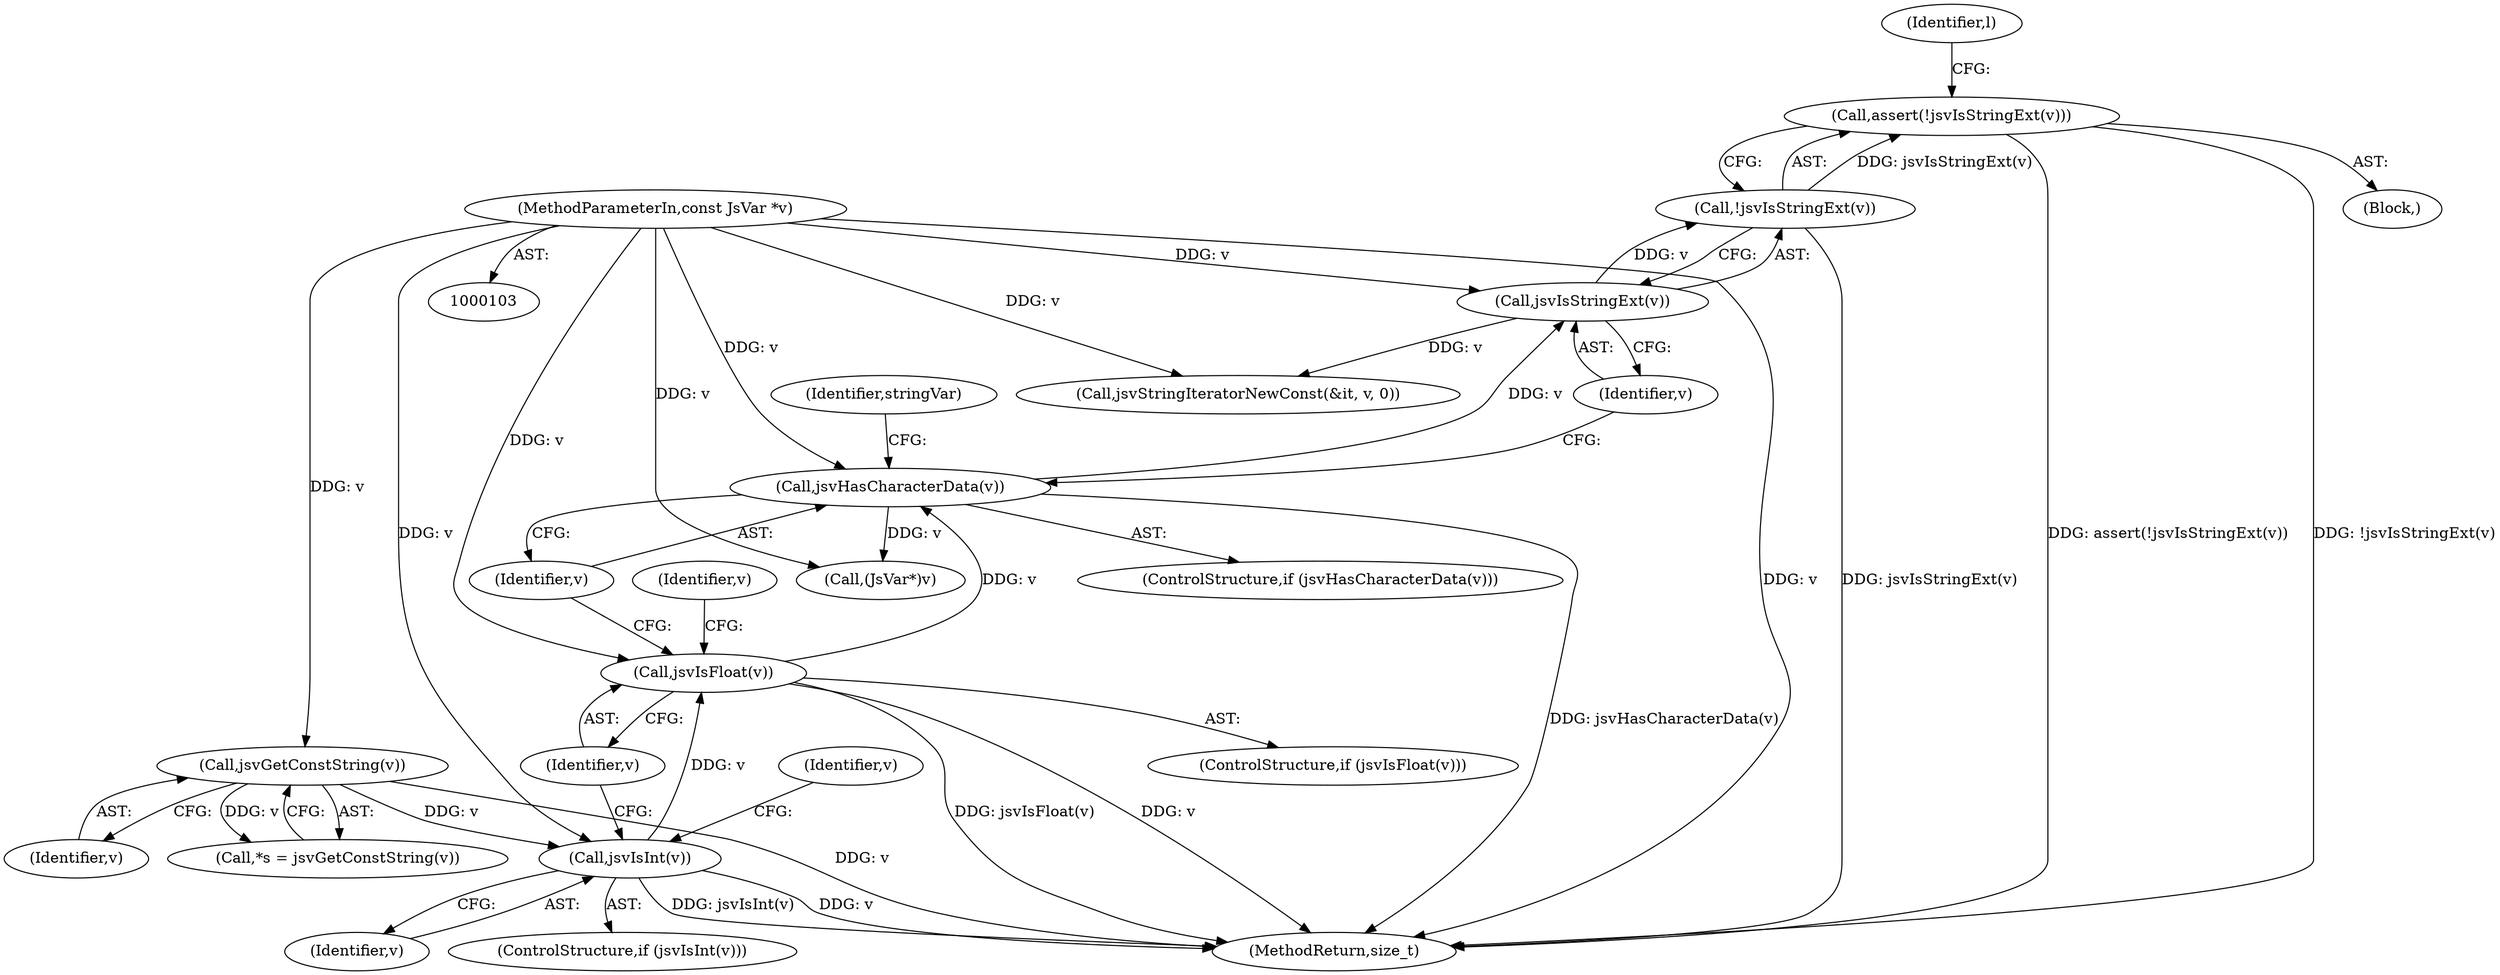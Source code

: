 digraph "0_Espruino_ce1924193862d58cb43d3d4d9dada710a8361b89@API" {
"1000188" [label="(Call,assert(!jsvIsStringExt(v)))"];
"1000189" [label="(Call,!jsvIsStringExt(v))"];
"1000190" [label="(Call,jsvIsStringExt(v))"];
"1000185" [label="(Call,jsvHasCharacterData(v))"];
"1000169" [label="(Call,jsvIsFloat(v))"];
"1000153" [label="(Call,jsvIsInt(v))"];
"1000115" [label="(Call,jsvGetConstString(v))"];
"1000104" [label="(MethodParameterIn,const JsVar *v)"];
"1000279" [label="(MethodReturn,size_t)"];
"1000154" [label="(Identifier,v)"];
"1000104" [label="(MethodParameterIn,const JsVar *v)"];
"1000185" [label="(Call,jsvHasCharacterData(v))"];
"1000249" [label="(Call,(JsVar*)v)"];
"1000170" [label="(Identifier,v)"];
"1000197" [label="(Call,jsvStringIteratorNewConst(&it, v, 0))"];
"1000113" [label="(Call,*s = jsvGetConstString(v))"];
"1000184" [label="(ControlStructure,if (jsvHasCharacterData(v)))"];
"1000188" [label="(Call,assert(!jsvIsStringExt(v)))"];
"1000159" [label="(Identifier,v)"];
"1000152" [label="(ControlStructure,if (jsvIsInt(v)))"];
"1000194" [label="(Identifier,l)"];
"1000186" [label="(Identifier,v)"];
"1000189" [label="(Call,!jsvIsStringExt(v))"];
"1000191" [label="(Identifier,v)"];
"1000169" [label="(Call,jsvIsFloat(v))"];
"1000247" [label="(Identifier,stringVar)"];
"1000115" [label="(Call,jsvGetConstString(v))"];
"1000153" [label="(Call,jsvIsInt(v))"];
"1000175" [label="(Identifier,v)"];
"1000116" [label="(Identifier,v)"];
"1000187" [label="(Block,)"];
"1000168" [label="(ControlStructure,if (jsvIsFloat(v)))"];
"1000190" [label="(Call,jsvIsStringExt(v))"];
"1000188" -> "1000187"  [label="AST: "];
"1000188" -> "1000189"  [label="CFG: "];
"1000189" -> "1000188"  [label="AST: "];
"1000194" -> "1000188"  [label="CFG: "];
"1000188" -> "1000279"  [label="DDG: assert(!jsvIsStringExt(v))"];
"1000188" -> "1000279"  [label="DDG: !jsvIsStringExt(v)"];
"1000189" -> "1000188"  [label="DDG: jsvIsStringExt(v)"];
"1000189" -> "1000190"  [label="CFG: "];
"1000190" -> "1000189"  [label="AST: "];
"1000189" -> "1000279"  [label="DDG: jsvIsStringExt(v)"];
"1000190" -> "1000189"  [label="DDG: v"];
"1000190" -> "1000191"  [label="CFG: "];
"1000191" -> "1000190"  [label="AST: "];
"1000185" -> "1000190"  [label="DDG: v"];
"1000104" -> "1000190"  [label="DDG: v"];
"1000190" -> "1000197"  [label="DDG: v"];
"1000185" -> "1000184"  [label="AST: "];
"1000185" -> "1000186"  [label="CFG: "];
"1000186" -> "1000185"  [label="AST: "];
"1000191" -> "1000185"  [label="CFG: "];
"1000247" -> "1000185"  [label="CFG: "];
"1000185" -> "1000279"  [label="DDG: jsvHasCharacterData(v)"];
"1000169" -> "1000185"  [label="DDG: v"];
"1000104" -> "1000185"  [label="DDG: v"];
"1000185" -> "1000249"  [label="DDG: v"];
"1000169" -> "1000168"  [label="AST: "];
"1000169" -> "1000170"  [label="CFG: "];
"1000170" -> "1000169"  [label="AST: "];
"1000175" -> "1000169"  [label="CFG: "];
"1000186" -> "1000169"  [label="CFG: "];
"1000169" -> "1000279"  [label="DDG: jsvIsFloat(v)"];
"1000169" -> "1000279"  [label="DDG: v"];
"1000153" -> "1000169"  [label="DDG: v"];
"1000104" -> "1000169"  [label="DDG: v"];
"1000153" -> "1000152"  [label="AST: "];
"1000153" -> "1000154"  [label="CFG: "];
"1000154" -> "1000153"  [label="AST: "];
"1000159" -> "1000153"  [label="CFG: "];
"1000170" -> "1000153"  [label="CFG: "];
"1000153" -> "1000279"  [label="DDG: jsvIsInt(v)"];
"1000153" -> "1000279"  [label="DDG: v"];
"1000115" -> "1000153"  [label="DDG: v"];
"1000104" -> "1000153"  [label="DDG: v"];
"1000115" -> "1000113"  [label="AST: "];
"1000115" -> "1000116"  [label="CFG: "];
"1000116" -> "1000115"  [label="AST: "];
"1000113" -> "1000115"  [label="CFG: "];
"1000115" -> "1000279"  [label="DDG: v"];
"1000115" -> "1000113"  [label="DDG: v"];
"1000104" -> "1000115"  [label="DDG: v"];
"1000104" -> "1000103"  [label="AST: "];
"1000104" -> "1000279"  [label="DDG: v"];
"1000104" -> "1000197"  [label="DDG: v"];
"1000104" -> "1000249"  [label="DDG: v"];
}
